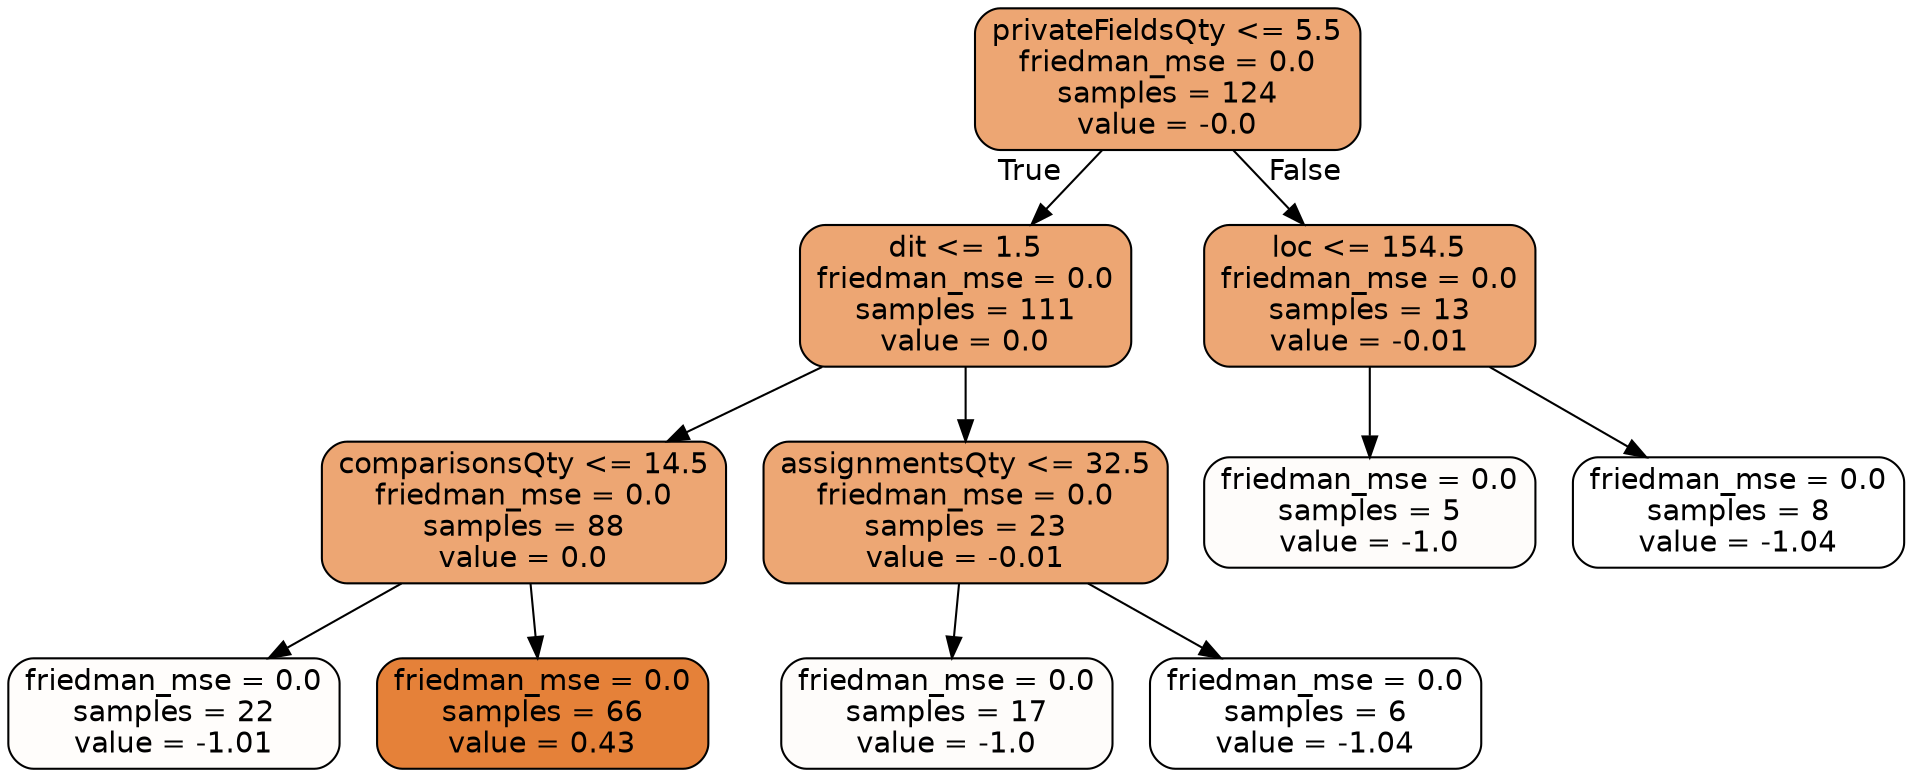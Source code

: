 digraph Tree {
node [shape=box, style="filled, rounded", color="black", fontname="helvetica"] ;
edge [fontname="helvetica"] ;
0 [label="privateFieldsQty <= 5.5\nfriedman_mse = 0.0\nsamples = 124\nvalue = -0.0", fillcolor="#eda673"] ;
1 [label="dit <= 1.5\nfriedman_mse = 0.0\nsamples = 111\nvalue = 0.0", fillcolor="#eda673"] ;
0 -> 1 [labeldistance=2.5, labelangle=45, headlabel="True"] ;
3 [label="comparisonsQty <= 14.5\nfriedman_mse = 0.0\nsamples = 88\nvalue = 0.0", fillcolor="#eda673"] ;
1 -> 3 ;
5 [label="friedman_mse = 0.0\nsamples = 22\nvalue = -1.01", fillcolor="#fffdfb"] ;
3 -> 5 ;
6 [label="friedman_mse = 0.0\nsamples = 66\nvalue = 0.43", fillcolor="#e58139"] ;
3 -> 6 ;
4 [label="assignmentsQty <= 32.5\nfriedman_mse = 0.0\nsamples = 23\nvalue = -0.01", fillcolor="#eda774"] ;
1 -> 4 ;
7 [label="friedman_mse = 0.0\nsamples = 17\nvalue = -1.0", fillcolor="#fefcfa"] ;
4 -> 7 ;
8 [label="friedman_mse = 0.0\nsamples = 6\nvalue = -1.04", fillcolor="#ffffff"] ;
4 -> 8 ;
2 [label="loc <= 154.5\nfriedman_mse = 0.0\nsamples = 13\nvalue = -0.01", fillcolor="#eda775"] ;
0 -> 2 [labeldistance=2.5, labelangle=-45, headlabel="False"] ;
9 [label="friedman_mse = 0.0\nsamples = 5\nvalue = -1.0", fillcolor="#fefcfa"] ;
2 -> 9 ;
10 [label="friedman_mse = 0.0\nsamples = 8\nvalue = -1.04", fillcolor="#ffffff"] ;
2 -> 10 ;
}